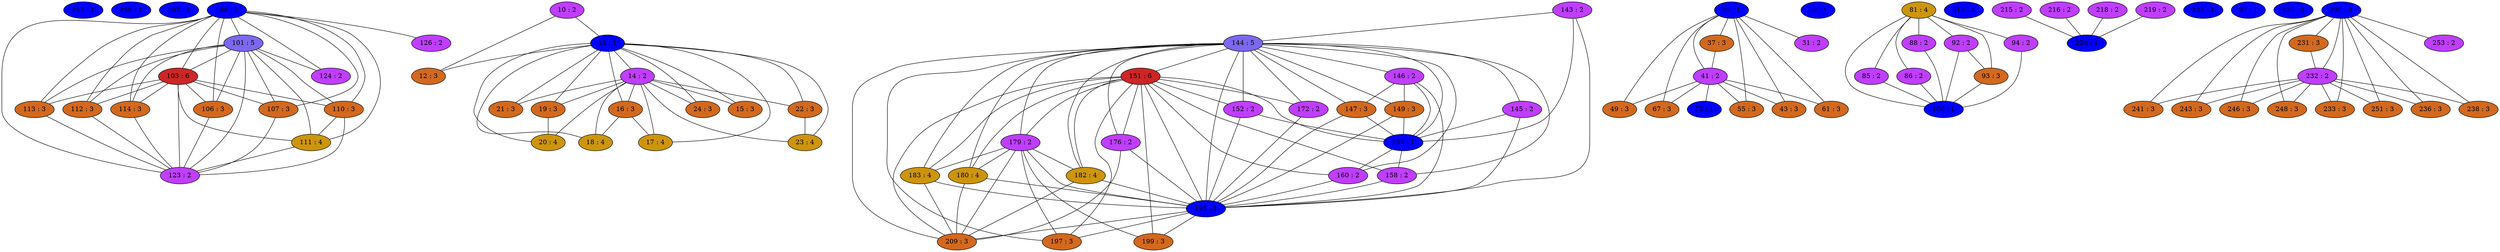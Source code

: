 strict graph {
257[label="257 : 1" style=filled fillcolor="blue1"];
258[label="258 : 1" style=filled fillcolor="blue1"];
132[label="132 : 1" style=filled fillcolor="blue1"];
135[label="135 : 1" style=filled fillcolor="blue1"];
135 -- 112
135 -- 113
135 -- 114
135 -- 101
135 -- 103
135 -- 106
135 -- 107
135 -- 123
135 -- 124
135 -- 126
135 -- 110
135 -- 111
10[label="10 : 2" style=filled fillcolor="darkorchid1"];
10 -- 11
10 -- 12
11[label="11 : 1" style=filled fillcolor="blue1"];
11 -- 10
11 -- 12
11 -- 14
11 -- 15
11 -- 16
11 -- 17
11 -- 18
11 -- 19
11 -- 20
11 -- 21
11 -- 22
11 -- 23
11 -- 24
12[label="12 : 3" style=filled fillcolor="chocolate"];
12 -- 10
12 -- 11
14[label="14 : 2" style=filled fillcolor="darkorchid1"];
14 -- 16
14 -- 17
14 -- 18
14 -- 19
14 -- 20
14 -- 21
14 -- 22
14 -- 23
14 -- 24
14 -- 11
14 -- 15
15[label="15 : 3" style=filled fillcolor="chocolate"];
15 -- 11
15 -- 14
143[label="143 : 2" style=filled fillcolor="darkorchid1"];
143 -- 144
143 -- 195
143 -- 157
16[label="16 : 3" style=filled fillcolor="chocolate"];
16 -- 17
16 -- 18
16 -- 11
16 -- 14
144[label="144 : 5" style=filled fillcolor="mediumslateblue"];
144 -- 160
144 -- 195
144 -- 197
144 -- 172
144 -- 143
144 -- 176
144 -- 209
144 -- 145
144 -- 146
144 -- 179
144 -- 147
144 -- 180
144 -- 149
144 -- 182
144 -- 183
144 -- 151
144 -- 152
144 -- 157
144 -- 158
17[label="17 : 4" style=filled fillcolor="darkgoldenrod3"];
17 -- 16
17 -- 11
17 -- 14
145[label="145 : 2" style=filled fillcolor="darkorchid1"];
145 -- 144
145 -- 195
145 -- 157
18[label="18 : 4" style=filled fillcolor="darkgoldenrod3"];
18 -- 16
18 -- 11
18 -- 14
146[label="146 : 2" style=filled fillcolor="darkorchid1"];
146 -- 144
146 -- 147
146 -- 195
146 -- 149
146 -- 157
19[label="19 : 3" style=filled fillcolor="chocolate"];
19 -- 20
19 -- 11
19 -- 14
147[label="147 : 3" style=filled fillcolor="chocolate"];
147 -- 144
147 -- 146
147 -- 195
147 -- 157
20[label="20 : 4" style=filled fillcolor="darkgoldenrod3"];
20 -- 19
20 -- 11
20 -- 14
21[label="21 : 3" style=filled fillcolor="chocolate"];
21 -- 11
21 -- 14
149[label="149 : 3" style=filled fillcolor="chocolate"];
149 -- 144
149 -- 146
149 -- 195
149 -- 157
22[label="22 : 3" style=filled fillcolor="chocolate"];
22 -- 23
22 -- 11
22 -- 14
23[label="23 : 4" style=filled fillcolor="darkgoldenrod3"];
23 -- 22
23 -- 11
23 -- 14
151[label="151 : 6" style=filled fillcolor="firebrick3"];
151 -- 160
151 -- 195
151 -- 197
151 -- 199
151 -- 172
151 -- 176
151 -- 144
151 -- 209
151 -- 179
151 -- 180
151 -- 182
151 -- 183
151 -- 152
151 -- 157
151 -- 158
24[label="24 : 3" style=filled fillcolor="chocolate"];
24 -- 11
24 -- 14
152[label="152 : 2" style=filled fillcolor="darkorchid1"];
152 -- 144
152 -- 195
152 -- 151
152 -- 157
29[label="29 : 1" style=filled fillcolor="blue1"];
29 -- 49
29 -- 67
29 -- 37
29 -- 55
29 -- 41
29 -- 43
29 -- 61
29 -- 31
157[label="157 : 1" style=filled fillcolor="blue1"];
157 -- 160
157 -- 144
157 -- 145
157 -- 146
157 -- 147
157 -- 149
157 -- 151
157 -- 152
157 -- 158
157 -- 143
158[label="158 : 2" style=filled fillcolor="darkorchid1"];
158 -- 144
158 -- 195
158 -- 151
158 -- 157
31[label="31 : 2" style=filled fillcolor="darkorchid1"];
31 -- 29
160[label="160 : 2" style=filled fillcolor="darkorchid1"];
160 -- 144
160 -- 195
160 -- 151
160 -- 157
37[label="37 : 3" style=filled fillcolor="chocolate"];
37 -- 41
37 -- 29
41[label="41 : 2" style=filled fillcolor="darkorchid1"];
41 -- 49
41 -- 67
41 -- 37
41 -- 55
41 -- 73
41 -- 43
41 -- 61
41 -- 29
43[label="43 : 3" style=filled fillcolor="chocolate"];
43 -- 41
43 -- 29
172[label="172 : 2" style=filled fillcolor="darkorchid1"];
172 -- 144
172 -- 195
172 -- 151
176[label="176 : 2" style=filled fillcolor="darkorchid1"];
176 -- 144
176 -- 209
176 -- 195
176 -- 151
49[label="49 : 3" style=filled fillcolor="chocolate"];
49 -- 41
49 -- 29
179[label="179 : 2" style=filled fillcolor="darkorchid1"];
179 -- 144
179 -- 209
179 -- 195
179 -- 180
179 -- 197
179 -- 182
179 -- 199
179 -- 183
179 -- 151
180[label="180 : 4" style=filled fillcolor="darkgoldenrod3"];
180 -- 144
180 -- 209
180 -- 179
180 -- 195
180 -- 151
182[label="182 : 4" style=filled fillcolor="darkgoldenrod3"];
182 -- 144
182 -- 209
182 -- 179
182 -- 195
182 -- 151
55[label="55 : 3" style=filled fillcolor="chocolate"];
55 -- 41
55 -- 29
183[label="183 : 4" style=filled fillcolor="darkgoldenrod3"];
183 -- 144
183 -- 209
183 -- 179
183 -- 195
183 -- 151
61[label="61 : 3" style=filled fillcolor="chocolate"];
61 -- 41
61 -- 29
67[label="67 : 3" style=filled fillcolor="chocolate"];
67 -- 41
67 -- 29
195[label="195 : 1" style=filled fillcolor="blue1"];
195 -- 160
195 -- 197
195 -- 199
195 -- 172
195 -- 143
195 -- 176
195 -- 144
195 -- 209
195 -- 145
195 -- 146
195 -- 179
195 -- 147
195 -- 180
195 -- 149
195 -- 182
195 -- 183
195 -- 151
195 -- 152
195 -- 158
197[label="197 : 3" style=filled fillcolor="chocolate"];
197 -- 144
197 -- 179
197 -- 195
197 -- 151
199[label="199 : 3" style=filled fillcolor="chocolate"];
199 -- 179
199 -- 195
199 -- 151
73[label="73 : 1" style=filled fillcolor="blue1"];
73 -- 41
79[label="79 : 1" style=filled fillcolor="blue1"];
81[label="81 : 4" style=filled fillcolor="darkgoldenrod3"];
81 -- 100
81 -- 85
81 -- 86
81 -- 88
81 -- 92
81 -- 93
81 -- 94
209[label="209 : 3" style=filled fillcolor="chocolate"];
209 -- 176
209 -- 144
209 -- 179
209 -- 195
209 -- 180
209 -- 182
209 -- 151
209 -- 183
210[label="210 : 1" style=filled fillcolor="blue1"];
85[label="85 : 2" style=filled fillcolor="darkorchid1"];
85 -- 81
85 -- 100
86[label="86 : 2" style=filled fillcolor="darkorchid1"];
86 -- 81
86 -- 100
215[label="215 : 2" style=filled fillcolor="darkorchid1"];
215 -- 224
88[label="88 : 2" style=filled fillcolor="darkorchid1"];
88 -- 81
88 -- 100
216[label="216 : 2" style=filled fillcolor="darkorchid1"];
216 -- 224
218[label="218 : 2" style=filled fillcolor="darkorchid1"];
218 -- 224
219[label="219 : 2" style=filled fillcolor="darkorchid1"];
219 -- 224
92[label="92 : 2" style=filled fillcolor="darkorchid1"];
92 -- 81
92 -- 100
92 -- 93
93[label="93 : 3" style=filled fillcolor="chocolate"];
93 -- 81
93 -- 100
93 -- 92
221[label="221 : 1" style=filled fillcolor="blue1"];
94[label="94 : 2" style=filled fillcolor="darkorchid1"];
94 -- 81
94 -- 100
224[label="224 : 1" style=filled fillcolor="blue1"];
224 -- 215
224 -- 216
224 -- 218
224 -- 219
97[label="97 : 1" style=filled fillcolor="blue1"];
100[label="100 : 1" style=filled fillcolor="blue1"];
100 -- 81
100 -- 85
100 -- 86
100 -- 88
100 -- 92
100 -- 93
100 -- 94
101[label="101 : 5" style=filled fillcolor="mediumslateblue"];
101 -- 112
101 -- 113
101 -- 114
101 -- 135
101 -- 103
101 -- 106
101 -- 107
101 -- 123
101 -- 124
101 -- 110
101 -- 111
229[label="229 : 1" style=filled fillcolor="blue1"];
230[label="230 : 1" style=filled fillcolor="blue1"];
230 -- 241
230 -- 243
230 -- 246
230 -- 231
230 -- 248
230 -- 232
230 -- 233
230 -- 251
230 -- 236
230 -- 253
230 -- 238
103[label="103 : 6" style=filled fillcolor="firebrick3"];
103 -- 112
103 -- 113
103 -- 114
103 -- 101
103 -- 135
103 -- 106
103 -- 107
103 -- 123
103 -- 110
103 -- 111
231[label="231 : 3" style=filled fillcolor="chocolate"];
231 -- 230
231 -- 232
232[label="232 : 2" style=filled fillcolor="darkorchid1"];
232 -- 241
232 -- 243
232 -- 246
232 -- 230
232 -- 231
232 -- 248
232 -- 233
232 -- 251
232 -- 236
232 -- 238
233[label="233 : 3" style=filled fillcolor="chocolate"];
233 -- 230
233 -- 232
106[label="106 : 3" style=filled fillcolor="chocolate"];
106 -- 101
106 -- 135
106 -- 103
106 -- 123
107[label="107 : 3" style=filled fillcolor="chocolate"];
107 -- 101
107 -- 135
107 -- 103
107 -- 123
236[label="236 : 3" style=filled fillcolor="chocolate"];
236 -- 230
236 -- 232
110[label="110 : 3" style=filled fillcolor="chocolate"];
110 -- 101
110 -- 135
110 -- 103
110 -- 123
110 -- 111
238[label="238 : 3" style=filled fillcolor="chocolate"];
238 -- 230
238 -- 232
111[label="111 : 4" style=filled fillcolor="darkgoldenrod3"];
111 -- 101
111 -- 135
111 -- 103
111 -- 123
111 -- 110
112[label="112 : 3" style=filled fillcolor="chocolate"];
112 -- 101
112 -- 135
112 -- 103
112 -- 123
113[label="113 : 3" style=filled fillcolor="chocolate"];
113 -- 101
113 -- 135
113 -- 103
113 -- 123
241[label="241 : 3" style=filled fillcolor="chocolate"];
241 -- 230
241 -- 232
114[label="114 : 3" style=filled fillcolor="chocolate"];
114 -- 101
114 -- 135
114 -- 103
114 -- 123
243[label="243 : 3" style=filled fillcolor="chocolate"];
243 -- 230
243 -- 232
246[label="246 : 3" style=filled fillcolor="chocolate"];
246 -- 230
246 -- 232
248[label="248 : 3" style=filled fillcolor="chocolate"];
248 -- 230
248 -- 232
123[label="123 : 2" style=filled fillcolor="darkorchid1"];
123 -- 112
123 -- 113
123 -- 114
123 -- 101
123 -- 135
123 -- 103
123 -- 106
123 -- 107
123 -- 110
123 -- 111
251[label="251 : 3" style=filled fillcolor="chocolate"];
251 -- 230
251 -- 232
124[label="124 : 2" style=filled fillcolor="darkorchid1"];
124 -- 101
124 -- 135
253[label="253 : 2" style=filled fillcolor="darkorchid1"];
253 -- 230
126[label="126 : 2" style=filled fillcolor="darkorchid1"];
126 -- 135
}